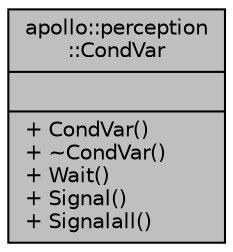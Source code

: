 digraph "apollo::perception::CondVar"
{
  edge [fontname="Helvetica",fontsize="10",labelfontname="Helvetica",labelfontsize="10"];
  node [fontname="Helvetica",fontsize="10",shape=record];
  Node1 [label="{apollo::perception\l::CondVar\n||+ CondVar()\l+ ~CondVar()\l+ Wait()\l+ Signal()\l+ Signalall()\l}",height=0.2,width=0.4,color="black", fillcolor="grey75", style="filled" fontcolor="black"];
}

